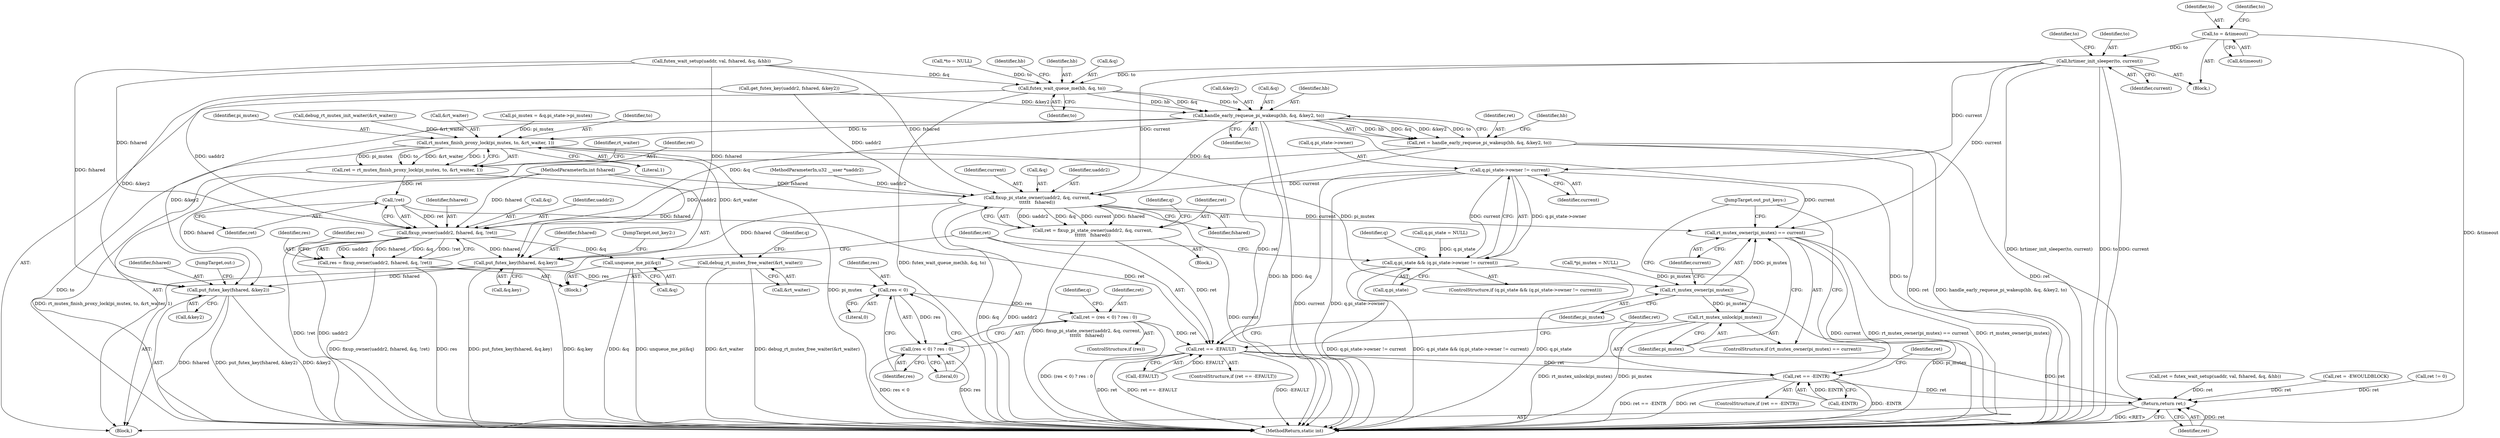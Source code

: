 digraph "0_linux_7ada876a8703f23befbb20a7465a702ee39b1704_0@pointer" {
"1000145" [label="(Call,to = &timeout)"];
"1000159" [label="(Call,hrtimer_init_sleeper(to, current))"];
"1000231" [label="(Call,futex_wait_queue_me(hb, &q, to))"];
"1000243" [label="(Call,handle_early_requeue_pi_wakeup(hb, &q, &key2, to))"];
"1000241" [label="(Call,ret = handle_early_requeue_pi_wakeup(hb, &q, &key2, to))"];
"1000347" [label="(Call,ret == -EFAULT)"];
"1000361" [label="(Call,ret == -EINTR)"];
"1000396" [label="(Return,return ret;)"];
"1000283" [label="(Call,fixup_pi_state_owner(uaddr2, &q, current,\n\t\t\t\t\t\t   fshared))"];
"1000281" [label="(Call,ret = fixup_pi_state_owner(uaddr2, &q, current,\n\t\t\t\t\t\t   fshared))"];
"1000353" [label="(Call,rt_mutex_owner(pi_mutex) == current)"];
"1000371" [label="(Call,put_futex_key(fshared, &q.key))"];
"1000378" [label="(Call,put_futex_key(fshared, &key2))"];
"1000311" [label="(Call,rt_mutex_finish_proxy_lock(pi_mutex, to, &rt_waiter, 1))"];
"1000309" [label="(Call,ret = rt_mutex_finish_proxy_lock(pi_mutex, to, &rt_waiter, 1))"];
"1000331" [label="(Call,!ret)"];
"1000326" [label="(Call,fixup_owner(uaddr2, fshared, &q, !ret))"];
"1000324" [label="(Call,res = fixup_owner(uaddr2, fshared, &q, !ret))"];
"1000338" [label="(Call,res < 0)"];
"1000335" [label="(Call,ret = (res < 0) ? res : 0)"];
"1000337" [label="(Call,(res < 0) ? res : 0)"];
"1000343" [label="(Call,unqueue_me_pi(&q))"];
"1000317" [label="(Call,debug_rt_mutex_free_waiter(&rt_waiter))"];
"1000354" [label="(Call,rt_mutex_owner(pi_mutex))"];
"1000357" [label="(Call,rt_mutex_unlock(pi_mutex))"];
"1000269" [label="(Call,q.pi_state->owner != current)"];
"1000265" [label="(Call,q.pi_state && (q.pi_state->owner != current))"];
"1000242" [label="(Identifier,ret)"];
"1000326" [label="(Call,fixup_owner(uaddr2, fshared, &q, !ret))"];
"1000243" [label="(Call,handle_early_requeue_pi_wakeup(hb, &q, &key2, to))"];
"1000349" [label="(Call,-EFAULT)"];
"1000220" [label="(Call,futex_wait_setup(uaddr, val, fshared, &q, &hb))"];
"1000128" [label="(Call,*pi_mutex = NULL)"];
"1000311" [label="(Call,rt_mutex_finish_proxy_lock(pi_mutex, to, &rt_waiter, 1))"];
"1000362" [label="(Identifier,ret)"];
"1000314" [label="(Call,&rt_waiter)"];
"1000232" [label="(Identifier,hb)"];
"1000270" [label="(Call,q.pi_state->owner)"];
"1000373" [label="(Call,&q.key)"];
"1000380" [label="(Call,&key2)"];
"1000301" [label="(Call,pi_mutex = &q.pi_state->pi_mutex)"];
"1000346" [label="(ControlStructure,if (ret == -EFAULT))"];
"1000146" [label="(Identifier,to)"];
"1000344" [label="(Call,&q)"];
"1000265" [label="(Call,q.pi_state && (q.pi_state->owner != current))"];
"1000275" [label="(Identifier,current)"];
"1000233" [label="(Call,&q)"];
"1000241" [label="(Call,ret = handle_early_requeue_pi_wakeup(hb, &q, &key2, to))"];
"1000114" [label="(MethodParameterIn,int fshared)"];
"1000313" [label="(Identifier,to)"];
"1000145" [label="(Call,to = &timeout)"];
"1000356" [label="(Identifier,current)"];
"1000328" [label="(Identifier,fshared)"];
"1000379" [label="(Identifier,fshared)"];
"1000352" [label="(ControlStructure,if (rt_mutex_owner(pi_mutex) == current))"];
"1000123" [label="(Call,*to = NULL)"];
"1000144" [label="(Block,)"];
"1000325" [label="(Identifier,res)"];
"1000287" [label="(Identifier,current)"];
"1000319" [label="(Identifier,rt_waiter)"];
"1000247" [label="(Call,&key2)"];
"1000334" [label="(Identifier,res)"];
"1000335" [label="(Call,ret = (res < 0) ? res : 0)"];
"1000367" [label="(Identifier,ret)"];
"1000398" [label="(MethodReturn,static int)"];
"1000331" [label="(Call,!ret)"];
"1000371" [label="(Call,put_futex_key(fshared, &q.key))"];
"1000291" [label="(Identifier,q)"];
"1000340" [label="(Literal,0)"];
"1000120" [label="(Block,)"];
"1000161" [label="(Identifier,current)"];
"1000119" [label="(MethodParameterIn,u32 __user *uaddr2)"];
"1000309" [label="(Call,ret = rt_mutex_finish_proxy_lock(pi_mutex, to, &rt_waiter, 1))"];
"1000160" [label="(Identifier,to)"];
"1000264" [label="(ControlStructure,if (q.pi_state && (q.pi_state->owner != current)))"];
"1000245" [label="(Call,&q)"];
"1000341" [label="(Identifier,res)"];
"1000244" [label="(Identifier,hb)"];
"1000288" [label="(Identifier,fshared)"];
"1000192" [label="(Call,ret != 0)"];
"1000343" [label="(Call,unqueue_me_pi(&q))"];
"1000231" [label="(Call,futex_wait_queue_me(hb, &q, to))"];
"1000361" [label="(Call,ret == -EINTR)"];
"1000378" [label="(Call,put_futex_key(fshared, &key2))"];
"1000310" [label="(Identifier,ret)"];
"1000318" [label="(Call,&rt_waiter)"];
"1000285" [label="(Call,&q)"];
"1000348" [label="(Identifier,ret)"];
"1000279" [label="(Identifier,q)"];
"1000370" [label="(JumpTarget,out_put_keys:)"];
"1000345" [label="(Identifier,q)"];
"1000281" [label="(Call,ret = fixup_pi_state_owner(uaddr2, &q, current,\n\t\t\t\t\t\t   fshared))"];
"1000294" [label="(Block,)"];
"1000360" [label="(ControlStructure,if (ret == -EINTR))"];
"1000372" [label="(Identifier,fshared)"];
"1000249" [label="(Identifier,to)"];
"1000337" [label="(Call,(res < 0) ? res : 0)"];
"1000147" [label="(Call,&timeout)"];
"1000354" [label="(Call,rt_mutex_owner(pi_mutex))"];
"1000282" [label="(Identifier,ret)"];
"1000269" [label="(Call,q.pi_state->owner != current)"];
"1000347" [label="(Call,ret == -EFAULT)"];
"1000253" [label="(Identifier,hb)"];
"1000329" [label="(Call,&q)"];
"1000338" [label="(Call,res < 0)"];
"1000358" [label="(Identifier,pi_mutex)"];
"1000283" [label="(Call,fixup_pi_state_owner(uaddr2, &q, current,\n\t\t\t\t\t\t   fshared))"];
"1000152" [label="(Identifier,to)"];
"1000276" [label="(Block,)"];
"1000317" [label="(Call,debug_rt_mutex_free_waiter(&rt_waiter))"];
"1000336" [label="(Identifier,ret)"];
"1000342" [label="(Literal,0)"];
"1000324" [label="(Call,res = fixup_owner(uaddr2, fshared, &q, !ret))"];
"1000327" [label="(Identifier,uaddr2)"];
"1000382" [label="(JumpTarget,out:)"];
"1000196" [label="(Call,q.pi_state = NULL)"];
"1000355" [label="(Identifier,pi_mutex)"];
"1000316" [label="(Literal,1)"];
"1000332" [label="(Identifier,ret)"];
"1000284" [label="(Identifier,uaddr2)"];
"1000165" [label="(Identifier,to)"];
"1000353" [label="(Call,rt_mutex_owner(pi_mutex) == current)"];
"1000312" [label="(Identifier,pi_mutex)"];
"1000396" [label="(Return,return ret;)"];
"1000266" [label="(Call,q.pi_state)"];
"1000159" [label="(Call,hrtimer_init_sleeper(to, current))"];
"1000377" [label="(JumpTarget,out_key2:)"];
"1000322" [label="(Identifier,q)"];
"1000235" [label="(Identifier,to)"];
"1000397" [label="(Identifier,ret)"];
"1000357" [label="(Call,rt_mutex_unlock(pi_mutex))"];
"1000218" [label="(Call,ret = futex_wait_setup(uaddr, val, fshared, &q, &hb))"];
"1000333" [label="(ControlStructure,if (res))"];
"1000339" [label="(Identifier,res)"];
"1000172" [label="(Call,debug_rt_mutex_init_waiter(&rt_waiter))"];
"1000185" [label="(Call,get_futex_key(uaddr2, fshared, &key2))"];
"1000363" [label="(Call,-EINTR)"];
"1000239" [label="(Identifier,hb)"];
"1000366" [label="(Call,ret = -EWOULDBLOCK)"];
"1000145" -> "1000144"  [label="AST: "];
"1000145" -> "1000147"  [label="CFG: "];
"1000146" -> "1000145"  [label="AST: "];
"1000147" -> "1000145"  [label="AST: "];
"1000152" -> "1000145"  [label="CFG: "];
"1000145" -> "1000398"  [label="DDG: &timeout"];
"1000145" -> "1000159"  [label="DDG: to"];
"1000159" -> "1000144"  [label="AST: "];
"1000159" -> "1000161"  [label="CFG: "];
"1000160" -> "1000159"  [label="AST: "];
"1000161" -> "1000159"  [label="AST: "];
"1000165" -> "1000159"  [label="CFG: "];
"1000159" -> "1000398"  [label="DDG: hrtimer_init_sleeper(to, current)"];
"1000159" -> "1000398"  [label="DDG: to"];
"1000159" -> "1000398"  [label="DDG: current"];
"1000159" -> "1000231"  [label="DDG: to"];
"1000159" -> "1000269"  [label="DDG: current"];
"1000159" -> "1000283"  [label="DDG: current"];
"1000159" -> "1000353"  [label="DDG: current"];
"1000231" -> "1000120"  [label="AST: "];
"1000231" -> "1000235"  [label="CFG: "];
"1000232" -> "1000231"  [label="AST: "];
"1000233" -> "1000231"  [label="AST: "];
"1000235" -> "1000231"  [label="AST: "];
"1000239" -> "1000231"  [label="CFG: "];
"1000231" -> "1000398"  [label="DDG: futex_wait_queue_me(hb, &q, to)"];
"1000220" -> "1000231"  [label="DDG: &q"];
"1000123" -> "1000231"  [label="DDG: to"];
"1000231" -> "1000243"  [label="DDG: hb"];
"1000231" -> "1000243"  [label="DDG: &q"];
"1000231" -> "1000243"  [label="DDG: to"];
"1000243" -> "1000241"  [label="AST: "];
"1000243" -> "1000249"  [label="CFG: "];
"1000244" -> "1000243"  [label="AST: "];
"1000245" -> "1000243"  [label="AST: "];
"1000247" -> "1000243"  [label="AST: "];
"1000249" -> "1000243"  [label="AST: "];
"1000241" -> "1000243"  [label="CFG: "];
"1000243" -> "1000398"  [label="DDG: hb"];
"1000243" -> "1000398"  [label="DDG: &q"];
"1000243" -> "1000398"  [label="DDG: to"];
"1000243" -> "1000241"  [label="DDG: hb"];
"1000243" -> "1000241"  [label="DDG: &q"];
"1000243" -> "1000241"  [label="DDG: &key2"];
"1000243" -> "1000241"  [label="DDG: to"];
"1000185" -> "1000243"  [label="DDG: &key2"];
"1000243" -> "1000283"  [label="DDG: &q"];
"1000243" -> "1000311"  [label="DDG: to"];
"1000243" -> "1000326"  [label="DDG: &q"];
"1000243" -> "1000378"  [label="DDG: &key2"];
"1000241" -> "1000120"  [label="AST: "];
"1000242" -> "1000241"  [label="AST: "];
"1000253" -> "1000241"  [label="CFG: "];
"1000241" -> "1000398"  [label="DDG: ret"];
"1000241" -> "1000398"  [label="DDG: handle_early_requeue_pi_wakeup(hb, &q, &key2, to)"];
"1000241" -> "1000347"  [label="DDG: ret"];
"1000241" -> "1000396"  [label="DDG: ret"];
"1000347" -> "1000346"  [label="AST: "];
"1000347" -> "1000349"  [label="CFG: "];
"1000348" -> "1000347"  [label="AST: "];
"1000349" -> "1000347"  [label="AST: "];
"1000355" -> "1000347"  [label="CFG: "];
"1000362" -> "1000347"  [label="CFG: "];
"1000347" -> "1000398"  [label="DDG: -EFAULT"];
"1000347" -> "1000398"  [label="DDG: ret"];
"1000347" -> "1000398"  [label="DDG: ret == -EFAULT"];
"1000335" -> "1000347"  [label="DDG: ret"];
"1000281" -> "1000347"  [label="DDG: ret"];
"1000331" -> "1000347"  [label="DDG: ret"];
"1000349" -> "1000347"  [label="DDG: EFAULT"];
"1000347" -> "1000361"  [label="DDG: ret"];
"1000347" -> "1000396"  [label="DDG: ret"];
"1000361" -> "1000360"  [label="AST: "];
"1000361" -> "1000363"  [label="CFG: "];
"1000362" -> "1000361"  [label="AST: "];
"1000363" -> "1000361"  [label="AST: "];
"1000367" -> "1000361"  [label="CFG: "];
"1000370" -> "1000361"  [label="CFG: "];
"1000361" -> "1000398"  [label="DDG: ret == -EINTR"];
"1000361" -> "1000398"  [label="DDG: ret"];
"1000361" -> "1000398"  [label="DDG: -EINTR"];
"1000363" -> "1000361"  [label="DDG: EINTR"];
"1000361" -> "1000396"  [label="DDG: ret"];
"1000396" -> "1000120"  [label="AST: "];
"1000396" -> "1000397"  [label="CFG: "];
"1000397" -> "1000396"  [label="AST: "];
"1000398" -> "1000396"  [label="CFG: "];
"1000396" -> "1000398"  [label="DDG: <RET>"];
"1000397" -> "1000396"  [label="DDG: ret"];
"1000218" -> "1000396"  [label="DDG: ret"];
"1000366" -> "1000396"  [label="DDG: ret"];
"1000192" -> "1000396"  [label="DDG: ret"];
"1000283" -> "1000281"  [label="AST: "];
"1000283" -> "1000288"  [label="CFG: "];
"1000284" -> "1000283"  [label="AST: "];
"1000285" -> "1000283"  [label="AST: "];
"1000287" -> "1000283"  [label="AST: "];
"1000288" -> "1000283"  [label="AST: "];
"1000281" -> "1000283"  [label="CFG: "];
"1000283" -> "1000398"  [label="DDG: &q"];
"1000283" -> "1000398"  [label="DDG: uaddr2"];
"1000283" -> "1000398"  [label="DDG: current"];
"1000283" -> "1000281"  [label="DDG: uaddr2"];
"1000283" -> "1000281"  [label="DDG: &q"];
"1000283" -> "1000281"  [label="DDG: current"];
"1000283" -> "1000281"  [label="DDG: fshared"];
"1000185" -> "1000283"  [label="DDG: uaddr2"];
"1000119" -> "1000283"  [label="DDG: uaddr2"];
"1000269" -> "1000283"  [label="DDG: current"];
"1000220" -> "1000283"  [label="DDG: fshared"];
"1000114" -> "1000283"  [label="DDG: fshared"];
"1000283" -> "1000353"  [label="DDG: current"];
"1000283" -> "1000371"  [label="DDG: fshared"];
"1000281" -> "1000276"  [label="AST: "];
"1000282" -> "1000281"  [label="AST: "];
"1000291" -> "1000281"  [label="CFG: "];
"1000281" -> "1000398"  [label="DDG: fixup_pi_state_owner(uaddr2, &q, current,\n\t\t\t\t\t\t   fshared)"];
"1000353" -> "1000352"  [label="AST: "];
"1000353" -> "1000356"  [label="CFG: "];
"1000354" -> "1000353"  [label="AST: "];
"1000356" -> "1000353"  [label="AST: "];
"1000358" -> "1000353"  [label="CFG: "];
"1000370" -> "1000353"  [label="CFG: "];
"1000353" -> "1000398"  [label="DDG: current"];
"1000353" -> "1000398"  [label="DDG: rt_mutex_owner(pi_mutex) == current"];
"1000353" -> "1000398"  [label="DDG: rt_mutex_owner(pi_mutex)"];
"1000354" -> "1000353"  [label="DDG: pi_mutex"];
"1000269" -> "1000353"  [label="DDG: current"];
"1000371" -> "1000120"  [label="AST: "];
"1000371" -> "1000373"  [label="CFG: "];
"1000372" -> "1000371"  [label="AST: "];
"1000373" -> "1000371"  [label="AST: "];
"1000377" -> "1000371"  [label="CFG: "];
"1000371" -> "1000398"  [label="DDG: &q.key"];
"1000371" -> "1000398"  [label="DDG: put_futex_key(fshared, &q.key)"];
"1000220" -> "1000371"  [label="DDG: fshared"];
"1000326" -> "1000371"  [label="DDG: fshared"];
"1000114" -> "1000371"  [label="DDG: fshared"];
"1000371" -> "1000378"  [label="DDG: fshared"];
"1000378" -> "1000120"  [label="AST: "];
"1000378" -> "1000380"  [label="CFG: "];
"1000379" -> "1000378"  [label="AST: "];
"1000380" -> "1000378"  [label="AST: "];
"1000382" -> "1000378"  [label="CFG: "];
"1000378" -> "1000398"  [label="DDG: &key2"];
"1000378" -> "1000398"  [label="DDG: fshared"];
"1000378" -> "1000398"  [label="DDG: put_futex_key(fshared, &key2)"];
"1000220" -> "1000378"  [label="DDG: fshared"];
"1000114" -> "1000378"  [label="DDG: fshared"];
"1000185" -> "1000378"  [label="DDG: &key2"];
"1000311" -> "1000309"  [label="AST: "];
"1000311" -> "1000316"  [label="CFG: "];
"1000312" -> "1000311"  [label="AST: "];
"1000313" -> "1000311"  [label="AST: "];
"1000314" -> "1000311"  [label="AST: "];
"1000316" -> "1000311"  [label="AST: "];
"1000309" -> "1000311"  [label="CFG: "];
"1000311" -> "1000398"  [label="DDG: pi_mutex"];
"1000311" -> "1000398"  [label="DDG: to"];
"1000311" -> "1000309"  [label="DDG: pi_mutex"];
"1000311" -> "1000309"  [label="DDG: to"];
"1000311" -> "1000309"  [label="DDG: &rt_waiter"];
"1000311" -> "1000309"  [label="DDG: 1"];
"1000301" -> "1000311"  [label="DDG: pi_mutex"];
"1000172" -> "1000311"  [label="DDG: &rt_waiter"];
"1000311" -> "1000317"  [label="DDG: &rt_waiter"];
"1000311" -> "1000354"  [label="DDG: pi_mutex"];
"1000309" -> "1000294"  [label="AST: "];
"1000310" -> "1000309"  [label="AST: "];
"1000319" -> "1000309"  [label="CFG: "];
"1000309" -> "1000398"  [label="DDG: rt_mutex_finish_proxy_lock(pi_mutex, to, &rt_waiter, 1)"];
"1000309" -> "1000331"  [label="DDG: ret"];
"1000331" -> "1000326"  [label="AST: "];
"1000331" -> "1000332"  [label="CFG: "];
"1000332" -> "1000331"  [label="AST: "];
"1000326" -> "1000331"  [label="CFG: "];
"1000331" -> "1000326"  [label="DDG: ret"];
"1000326" -> "1000324"  [label="AST: "];
"1000327" -> "1000326"  [label="AST: "];
"1000328" -> "1000326"  [label="AST: "];
"1000329" -> "1000326"  [label="AST: "];
"1000324" -> "1000326"  [label="CFG: "];
"1000326" -> "1000398"  [label="DDG: !ret"];
"1000326" -> "1000398"  [label="DDG: uaddr2"];
"1000326" -> "1000324"  [label="DDG: uaddr2"];
"1000326" -> "1000324"  [label="DDG: fshared"];
"1000326" -> "1000324"  [label="DDG: &q"];
"1000326" -> "1000324"  [label="DDG: !ret"];
"1000185" -> "1000326"  [label="DDG: uaddr2"];
"1000119" -> "1000326"  [label="DDG: uaddr2"];
"1000220" -> "1000326"  [label="DDG: fshared"];
"1000114" -> "1000326"  [label="DDG: fshared"];
"1000326" -> "1000343"  [label="DDG: &q"];
"1000324" -> "1000294"  [label="AST: "];
"1000325" -> "1000324"  [label="AST: "];
"1000334" -> "1000324"  [label="CFG: "];
"1000324" -> "1000398"  [label="DDG: fixup_owner(uaddr2, fshared, &q, !ret)"];
"1000324" -> "1000398"  [label="DDG: res"];
"1000324" -> "1000338"  [label="DDG: res"];
"1000338" -> "1000337"  [label="AST: "];
"1000338" -> "1000340"  [label="CFG: "];
"1000339" -> "1000338"  [label="AST: "];
"1000340" -> "1000338"  [label="AST: "];
"1000341" -> "1000338"  [label="CFG: "];
"1000342" -> "1000338"  [label="CFG: "];
"1000338" -> "1000335"  [label="DDG: res"];
"1000338" -> "1000337"  [label="DDG: res"];
"1000335" -> "1000333"  [label="AST: "];
"1000335" -> "1000337"  [label="CFG: "];
"1000336" -> "1000335"  [label="AST: "];
"1000337" -> "1000335"  [label="AST: "];
"1000345" -> "1000335"  [label="CFG: "];
"1000335" -> "1000398"  [label="DDG: (res < 0) ? res : 0"];
"1000337" -> "1000341"  [label="CFG: "];
"1000337" -> "1000342"  [label="CFG: "];
"1000341" -> "1000337"  [label="AST: "];
"1000342" -> "1000337"  [label="AST: "];
"1000337" -> "1000398"  [label="DDG: res < 0"];
"1000337" -> "1000398"  [label="DDG: res"];
"1000343" -> "1000294"  [label="AST: "];
"1000343" -> "1000344"  [label="CFG: "];
"1000344" -> "1000343"  [label="AST: "];
"1000348" -> "1000343"  [label="CFG: "];
"1000343" -> "1000398"  [label="DDG: &q"];
"1000343" -> "1000398"  [label="DDG: unqueue_me_pi(&q)"];
"1000317" -> "1000294"  [label="AST: "];
"1000317" -> "1000318"  [label="CFG: "];
"1000318" -> "1000317"  [label="AST: "];
"1000322" -> "1000317"  [label="CFG: "];
"1000317" -> "1000398"  [label="DDG: &rt_waiter"];
"1000317" -> "1000398"  [label="DDG: debug_rt_mutex_free_waiter(&rt_waiter)"];
"1000354" -> "1000355"  [label="CFG: "];
"1000355" -> "1000354"  [label="AST: "];
"1000356" -> "1000354"  [label="CFG: "];
"1000354" -> "1000398"  [label="DDG: pi_mutex"];
"1000128" -> "1000354"  [label="DDG: pi_mutex"];
"1000354" -> "1000357"  [label="DDG: pi_mutex"];
"1000357" -> "1000352"  [label="AST: "];
"1000357" -> "1000358"  [label="CFG: "];
"1000358" -> "1000357"  [label="AST: "];
"1000370" -> "1000357"  [label="CFG: "];
"1000357" -> "1000398"  [label="DDG: rt_mutex_unlock(pi_mutex)"];
"1000357" -> "1000398"  [label="DDG: pi_mutex"];
"1000269" -> "1000265"  [label="AST: "];
"1000269" -> "1000275"  [label="CFG: "];
"1000270" -> "1000269"  [label="AST: "];
"1000275" -> "1000269"  [label="AST: "];
"1000265" -> "1000269"  [label="CFG: "];
"1000269" -> "1000398"  [label="DDG: current"];
"1000269" -> "1000398"  [label="DDG: q.pi_state->owner"];
"1000269" -> "1000265"  [label="DDG: q.pi_state->owner"];
"1000269" -> "1000265"  [label="DDG: current"];
"1000265" -> "1000264"  [label="AST: "];
"1000265" -> "1000266"  [label="CFG: "];
"1000266" -> "1000265"  [label="AST: "];
"1000279" -> "1000265"  [label="CFG: "];
"1000348" -> "1000265"  [label="CFG: "];
"1000265" -> "1000398"  [label="DDG: q.pi_state->owner != current"];
"1000265" -> "1000398"  [label="DDG: q.pi_state && (q.pi_state->owner != current)"];
"1000265" -> "1000398"  [label="DDG: q.pi_state"];
"1000196" -> "1000265"  [label="DDG: q.pi_state"];
}
